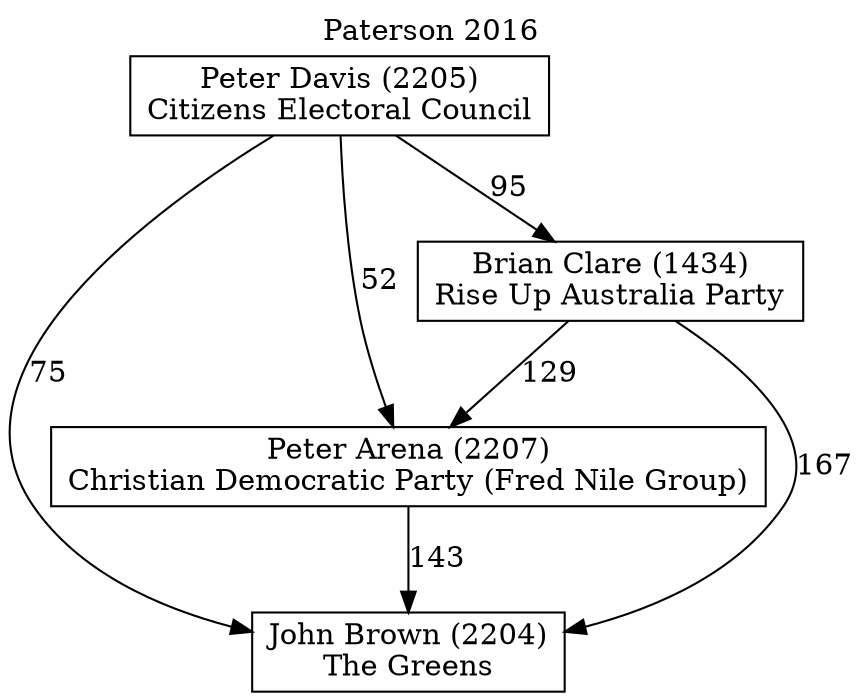 // House preference flow
digraph "John Brown (2204)_Paterson_2016" {
	graph [label="Paterson 2016" labelloc=t mclimit=10]
	node [shape=box]
	"Peter Davis (2205)" [label="Peter Davis (2205)
Citizens Electoral Council"]
	"John Brown (2204)" [label="John Brown (2204)
The Greens"]
	"Peter Arena (2207)" [label="Peter Arena (2207)
Christian Democratic Party (Fred Nile Group)"]
	"Brian Clare (1434)" [label="Brian Clare (1434)
Rise Up Australia Party"]
	"Peter Davis (2205)" -> "Brian Clare (1434)" [label=95]
	"Brian Clare (1434)" -> "Peter Arena (2207)" [label=129]
	"Peter Arena (2207)" -> "John Brown (2204)" [label=143]
	"Peter Davis (2205)" -> "Peter Arena (2207)" [label=52]
	"Brian Clare (1434)" -> "John Brown (2204)" [label=167]
	"Peter Davis (2205)" -> "John Brown (2204)" [label=75]
}
